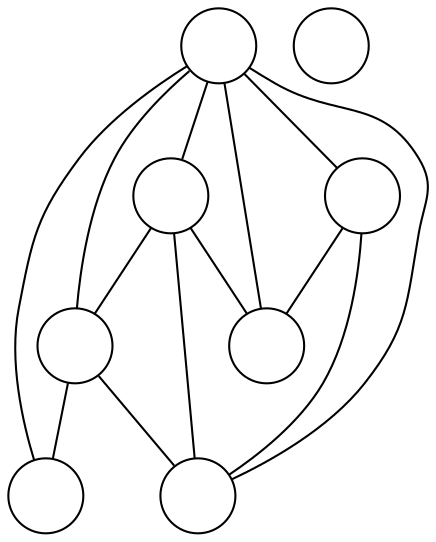 graph G {
  node[label="", shape=circle]
  0;
  1;
  2;
  3;
  4;
  5;
  6;
  7;
  4 -- 0;
  4 -- 1;
  5 -- 0;
  5 -- 2;
  6 -- 0;
  6 -- 2;
  6 -- 4;
  7 -- 0;
  7 -- 1;
  7 -- 2;
  7 -- 4;
  7 -- 5;
  7 -- 6;
}
